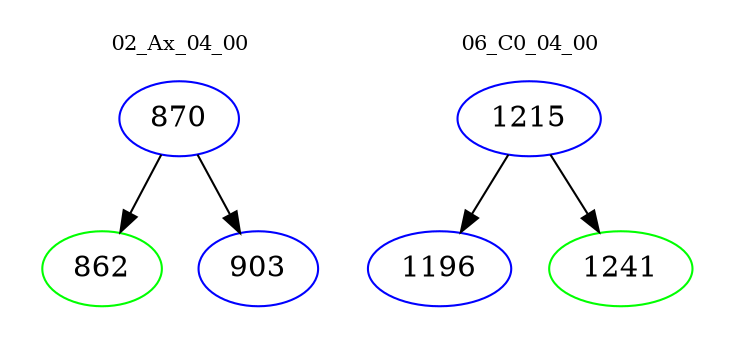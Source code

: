 digraph{
subgraph cluster_0 {
color = white
label = "02_Ax_04_00";
fontsize=10;
T0_870 [label="870", color="blue"]
T0_870 -> T0_862 [color="black"]
T0_862 [label="862", color="green"]
T0_870 -> T0_903 [color="black"]
T0_903 [label="903", color="blue"]
}
subgraph cluster_1 {
color = white
label = "06_C0_04_00";
fontsize=10;
T1_1215 [label="1215", color="blue"]
T1_1215 -> T1_1196 [color="black"]
T1_1196 [label="1196", color="blue"]
T1_1215 -> T1_1241 [color="black"]
T1_1241 [label="1241", color="green"]
}
}
